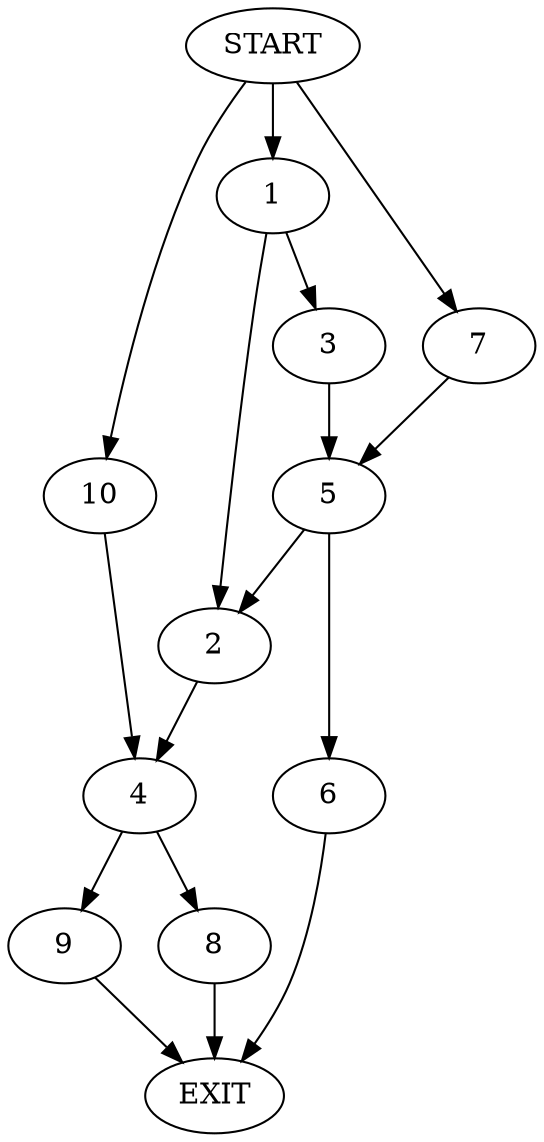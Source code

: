 digraph {
0 [label="START"]
11 [label="EXIT"]
0 -> 1
1 -> 2
1 -> 3
2 -> 4
3 -> 5
5 -> 2
5 -> 6
0 -> 7
7 -> 5
6 -> 11
4 -> 8
4 -> 9
0 -> 10
10 -> 4
8 -> 11
9 -> 11
}
